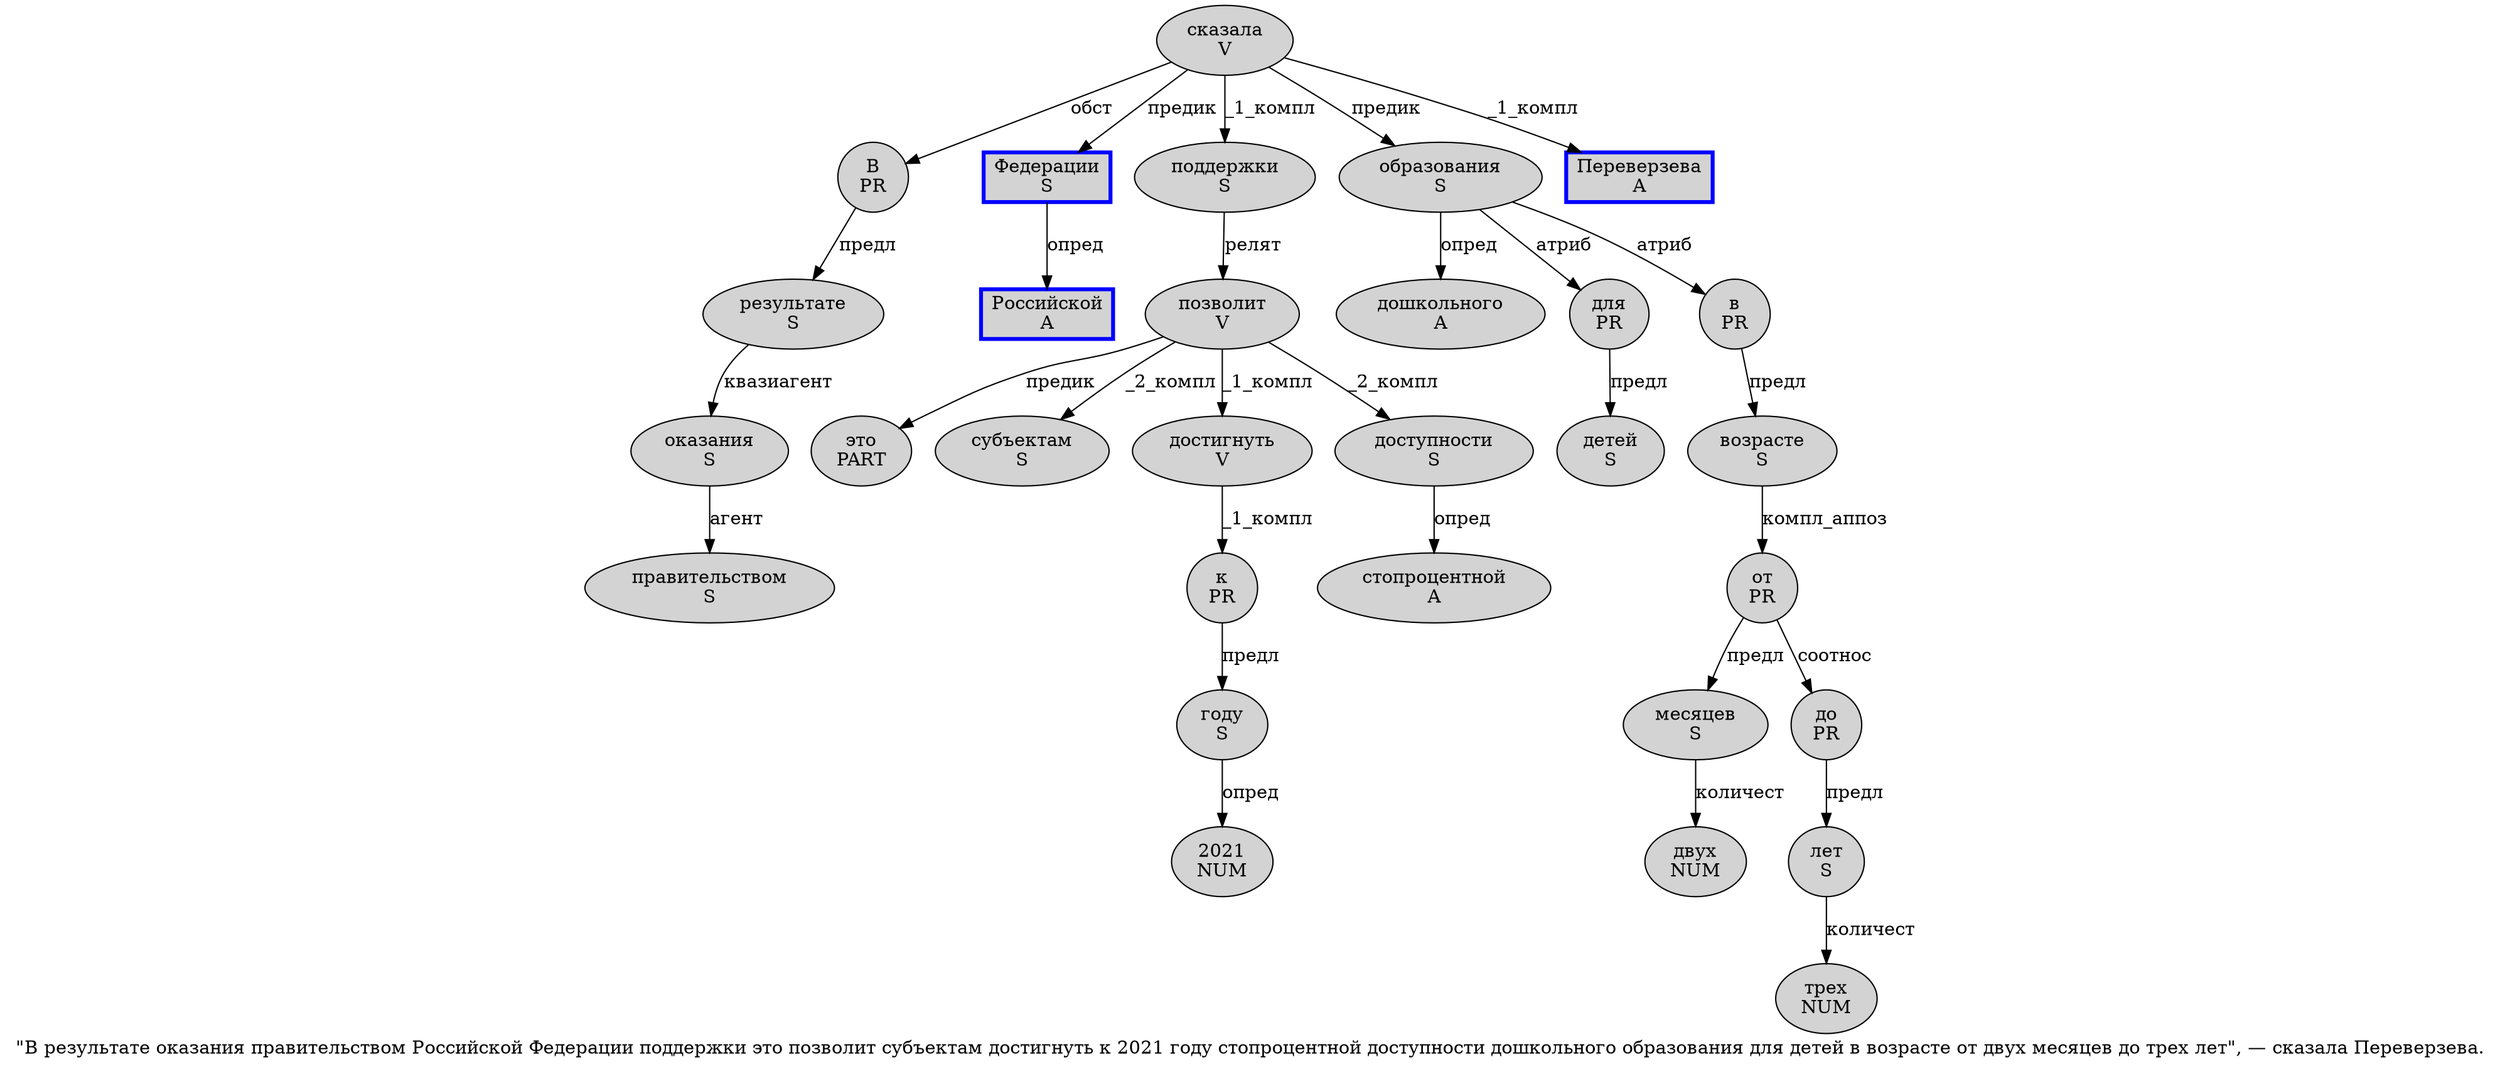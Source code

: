 digraph SENTENCE_785 {
	graph [label="\"В результате оказания правительством Российской Федерации поддержки это позволит субъектам достигнуть к 2021 году стопроцентной доступности дошкольного образования для детей в возрасте от двух месяцев до трех лет\", — сказала Переверзева."]
	node [style=filled]
		1 [label="В
PR" color="" fillcolor=lightgray penwidth=1 shape=ellipse]
		2 [label="результате
S" color="" fillcolor=lightgray penwidth=1 shape=ellipse]
		3 [label="оказания
S" color="" fillcolor=lightgray penwidth=1 shape=ellipse]
		4 [label="правительством
S" color="" fillcolor=lightgray penwidth=1 shape=ellipse]
		5 [label="Российской
A" color=blue fillcolor=lightgray penwidth=3 shape=box]
		6 [label="Федерации
S" color=blue fillcolor=lightgray penwidth=3 shape=box]
		7 [label="поддержки
S" color="" fillcolor=lightgray penwidth=1 shape=ellipse]
		8 [label="это
PART" color="" fillcolor=lightgray penwidth=1 shape=ellipse]
		9 [label="позволит
V" color="" fillcolor=lightgray penwidth=1 shape=ellipse]
		10 [label="субъектам
S" color="" fillcolor=lightgray penwidth=1 shape=ellipse]
		11 [label="достигнуть
V" color="" fillcolor=lightgray penwidth=1 shape=ellipse]
		12 [label="к
PR" color="" fillcolor=lightgray penwidth=1 shape=ellipse]
		13 [label="2021
NUM" color="" fillcolor=lightgray penwidth=1 shape=ellipse]
		14 [label="году
S" color="" fillcolor=lightgray penwidth=1 shape=ellipse]
		15 [label="стопроцентной
A" color="" fillcolor=lightgray penwidth=1 shape=ellipse]
		16 [label="доступности
S" color="" fillcolor=lightgray penwidth=1 shape=ellipse]
		17 [label="дошкольного
A" color="" fillcolor=lightgray penwidth=1 shape=ellipse]
		18 [label="образования
S" color="" fillcolor=lightgray penwidth=1 shape=ellipse]
		19 [label="для
PR" color="" fillcolor=lightgray penwidth=1 shape=ellipse]
		20 [label="детей
S" color="" fillcolor=lightgray penwidth=1 shape=ellipse]
		21 [label="в
PR" color="" fillcolor=lightgray penwidth=1 shape=ellipse]
		22 [label="возрасте
S" color="" fillcolor=lightgray penwidth=1 shape=ellipse]
		23 [label="от
PR" color="" fillcolor=lightgray penwidth=1 shape=ellipse]
		24 [label="двух
NUM" color="" fillcolor=lightgray penwidth=1 shape=ellipse]
		25 [label="месяцев
S" color="" fillcolor=lightgray penwidth=1 shape=ellipse]
		26 [label="до
PR" color="" fillcolor=lightgray penwidth=1 shape=ellipse]
		27 [label="трех
NUM" color="" fillcolor=lightgray penwidth=1 shape=ellipse]
		28 [label="лет
S" color="" fillcolor=lightgray penwidth=1 shape=ellipse]
		32 [label="сказала
V" color="" fillcolor=lightgray penwidth=1 shape=ellipse]
		33 [label="Переверзева
A" color=blue fillcolor=lightgray penwidth=3 shape=box]
			22 -> 23 [label="компл_аппоз"]
			16 -> 15 [label="опред"]
			18 -> 17 [label="опред"]
			18 -> 19 [label="атриб"]
			18 -> 21 [label="атриб"]
			7 -> 9 [label="релят"]
			2 -> 3 [label="квазиагент"]
			9 -> 8 [label="предик"]
			9 -> 10 [label="_2_компл"]
			9 -> 11 [label="_1_компл"]
			9 -> 16 [label="_2_компл"]
			19 -> 20 [label="предл"]
			1 -> 2 [label="предл"]
			26 -> 28 [label="предл"]
			21 -> 22 [label="предл"]
			23 -> 25 [label="предл"]
			23 -> 26 [label="соотнос"]
			3 -> 4 [label="агент"]
			25 -> 24 [label="количест"]
			11 -> 12 [label="_1_компл"]
			32 -> 1 [label="обст"]
			32 -> 6 [label="предик"]
			32 -> 7 [label="_1_компл"]
			32 -> 18 [label="предик"]
			32 -> 33 [label="_1_компл"]
			12 -> 14 [label="предл"]
			6 -> 5 [label="опред"]
			14 -> 13 [label="опред"]
			28 -> 27 [label="количест"]
}